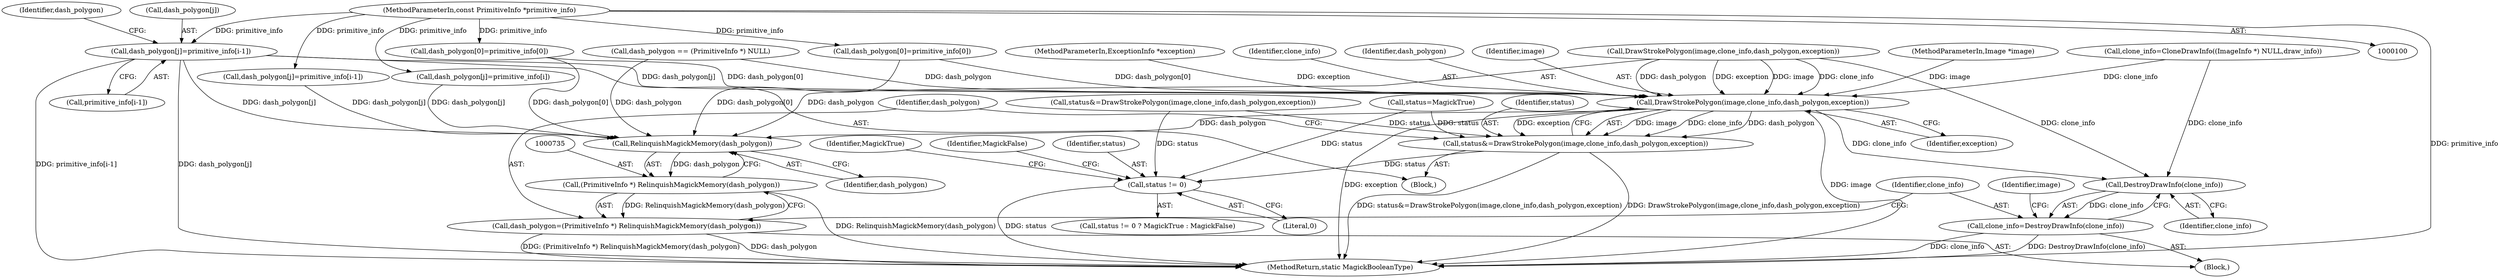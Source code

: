 digraph "0_ImageMagick_726812fa2fa7ce16bcf58f6e115f65427a1c0950_0@array" {
"1000673" [label="(Call,dash_polygon[j]=primitive_info[i-1])"];
"1000102" [label="(MethodParameterIn,const PrimitiveInfo *primitive_info)"];
"1000727" [label="(Call,DrawStrokePolygon(image,clone_info,dash_polygon,exception))"];
"1000725" [label="(Call,status&=DrawStrokePolygon(image,clone_info,dash_polygon,exception))"];
"1000756" [label="(Call,status != 0)"];
"1000736" [label="(Call,RelinquishMagickMemory(dash_polygon))"];
"1000734" [label="(Call,(PrimitiveInfo *) RelinquishMagickMemory(dash_polygon))"];
"1000732" [label="(Call,dash_polygon=(PrimitiveInfo *) RelinquishMagickMemory(dash_polygon))"];
"1000740" [label="(Call,DestroyDrawInfo(clone_info))"];
"1000738" [label="(Call,clone_info=DestroyDrawInfo(clone_info))"];
"1000737" [label="(Identifier,dash_polygon)"];
"1000761" [label="(MethodReturn,static MagickBooleanType)"];
"1000732" [label="(Call,dash_polygon=(PrimitiveInfo *) RelinquishMagickMemory(dash_polygon))"];
"1000734" [label="(Call,(PrimitiveInfo *) RelinquishMagickMemory(dash_polygon))"];
"1000740" [label="(Call,DestroyDrawInfo(clone_info))"];
"1000756" [label="(Call,status != 0)"];
"1000758" [label="(Literal,0)"];
"1000727" [label="(Call,DrawStrokePolygon(image,clone_info,dash_polygon,exception))"];
"1000436" [label="(Call,dash_polygon[0]=primitive_info[0])"];
"1000745" [label="(Identifier,image)"];
"1000309" [label="(Call,status=MagickTrue)"];
"1000509" [label="(Call,dash_polygon[j]=primitive_info[i-1])"];
"1000730" [label="(Identifier,dash_polygon)"];
"1000760" [label="(Identifier,MagickFalse)"];
"1000642" [label="(Call,dash_polygon[j]=primitive_info[i])"];
"1000728" [label="(Identifier,image)"];
"1000757" [label="(Identifier,status)"];
"1000726" [label="(Identifier,status)"];
"1000731" [label="(Identifier,exception)"];
"1000191" [label="(Call,dash_polygon[0]=primitive_info[0])"];
"1000686" [label="(Identifier,dash_polygon)"];
"1000677" [label="(Call,primitive_info[i-1])"];
"1000105" [label="(Block,)"];
"1000595" [label="(Call,DrawStrokePolygon(image,clone_info,dash_polygon,exception))"];
"1000755" [label="(Call,status != 0 ? MagickTrue : MagickFalse)"];
"1000738" [label="(Call,clone_info=DestroyDrawInfo(clone_info))"];
"1000739" [label="(Identifier,clone_info)"];
"1000672" [label="(Block,)"];
"1000674" [label="(Call,dash_polygon[j])"];
"1000593" [label="(Call,status&=DrawStrokePolygon(image,clone_info,dash_polygon,exception))"];
"1000103" [label="(MethodParameterIn,Image *image)"];
"1000741" [label="(Identifier,clone_info)"];
"1000736" [label="(Call,RelinquishMagickMemory(dash_polygon))"];
"1000733" [label="(Identifier,dash_polygon)"];
"1000102" [label="(MethodParameterIn,const PrimitiveInfo *primitive_info)"];
"1000673" [label="(Call,dash_polygon[j]=primitive_info[i-1])"];
"1000725" [label="(Call,status&=DrawStrokePolygon(image,clone_info,dash_polygon,exception))"];
"1000172" [label="(Call,dash_polygon == (PrimitiveInfo *) NULL)"];
"1000179" [label="(Call,clone_info=CloneDrawInfo((ImageInfo *) NULL,draw_info))"];
"1000104" [label="(MethodParameterIn,ExceptionInfo *exception)"];
"1000759" [label="(Identifier,MagickTrue)"];
"1000729" [label="(Identifier,clone_info)"];
"1000673" -> "1000672"  [label="AST: "];
"1000673" -> "1000677"  [label="CFG: "];
"1000674" -> "1000673"  [label="AST: "];
"1000677" -> "1000673"  [label="AST: "];
"1000686" -> "1000673"  [label="CFG: "];
"1000673" -> "1000761"  [label="DDG: primitive_info[i-1]"];
"1000673" -> "1000761"  [label="DDG: dash_polygon[j]"];
"1000102" -> "1000673"  [label="DDG: primitive_info"];
"1000673" -> "1000727"  [label="DDG: dash_polygon[j]"];
"1000673" -> "1000736"  [label="DDG: dash_polygon[j]"];
"1000102" -> "1000100"  [label="AST: "];
"1000102" -> "1000761"  [label="DDG: primitive_info"];
"1000102" -> "1000191"  [label="DDG: primitive_info"];
"1000102" -> "1000436"  [label="DDG: primitive_info"];
"1000102" -> "1000509"  [label="DDG: primitive_info"];
"1000102" -> "1000642"  [label="DDG: primitive_info"];
"1000727" -> "1000725"  [label="AST: "];
"1000727" -> "1000731"  [label="CFG: "];
"1000728" -> "1000727"  [label="AST: "];
"1000729" -> "1000727"  [label="AST: "];
"1000730" -> "1000727"  [label="AST: "];
"1000731" -> "1000727"  [label="AST: "];
"1000725" -> "1000727"  [label="CFG: "];
"1000727" -> "1000761"  [label="DDG: exception"];
"1000727" -> "1000761"  [label="DDG: image"];
"1000727" -> "1000725"  [label="DDG: image"];
"1000727" -> "1000725"  [label="DDG: clone_info"];
"1000727" -> "1000725"  [label="DDG: dash_polygon"];
"1000727" -> "1000725"  [label="DDG: exception"];
"1000595" -> "1000727"  [label="DDG: image"];
"1000595" -> "1000727"  [label="DDG: clone_info"];
"1000595" -> "1000727"  [label="DDG: dash_polygon"];
"1000595" -> "1000727"  [label="DDG: exception"];
"1000103" -> "1000727"  [label="DDG: image"];
"1000179" -> "1000727"  [label="DDG: clone_info"];
"1000436" -> "1000727"  [label="DDG: dash_polygon[0]"];
"1000172" -> "1000727"  [label="DDG: dash_polygon"];
"1000191" -> "1000727"  [label="DDG: dash_polygon[0]"];
"1000104" -> "1000727"  [label="DDG: exception"];
"1000727" -> "1000736"  [label="DDG: dash_polygon"];
"1000727" -> "1000740"  [label="DDG: clone_info"];
"1000725" -> "1000672"  [label="AST: "];
"1000726" -> "1000725"  [label="AST: "];
"1000733" -> "1000725"  [label="CFG: "];
"1000725" -> "1000761"  [label="DDG: DrawStrokePolygon(image,clone_info,dash_polygon,exception)"];
"1000725" -> "1000761"  [label="DDG: status&=DrawStrokePolygon(image,clone_info,dash_polygon,exception)"];
"1000309" -> "1000725"  [label="DDG: status"];
"1000593" -> "1000725"  [label="DDG: status"];
"1000725" -> "1000756"  [label="DDG: status"];
"1000756" -> "1000755"  [label="AST: "];
"1000756" -> "1000758"  [label="CFG: "];
"1000757" -> "1000756"  [label="AST: "];
"1000758" -> "1000756"  [label="AST: "];
"1000759" -> "1000756"  [label="CFG: "];
"1000760" -> "1000756"  [label="CFG: "];
"1000756" -> "1000761"  [label="DDG: status"];
"1000309" -> "1000756"  [label="DDG: status"];
"1000593" -> "1000756"  [label="DDG: status"];
"1000736" -> "1000734"  [label="AST: "];
"1000736" -> "1000737"  [label="CFG: "];
"1000737" -> "1000736"  [label="AST: "];
"1000734" -> "1000736"  [label="CFG: "];
"1000736" -> "1000734"  [label="DDG: dash_polygon"];
"1000642" -> "1000736"  [label="DDG: dash_polygon[j]"];
"1000436" -> "1000736"  [label="DDG: dash_polygon[0]"];
"1000595" -> "1000736"  [label="DDG: dash_polygon"];
"1000172" -> "1000736"  [label="DDG: dash_polygon"];
"1000509" -> "1000736"  [label="DDG: dash_polygon[j]"];
"1000191" -> "1000736"  [label="DDG: dash_polygon[0]"];
"1000734" -> "1000732"  [label="AST: "];
"1000735" -> "1000734"  [label="AST: "];
"1000732" -> "1000734"  [label="CFG: "];
"1000734" -> "1000761"  [label="DDG: RelinquishMagickMemory(dash_polygon)"];
"1000734" -> "1000732"  [label="DDG: RelinquishMagickMemory(dash_polygon)"];
"1000732" -> "1000105"  [label="AST: "];
"1000733" -> "1000732"  [label="AST: "];
"1000739" -> "1000732"  [label="CFG: "];
"1000732" -> "1000761"  [label="DDG: (PrimitiveInfo *) RelinquishMagickMemory(dash_polygon)"];
"1000732" -> "1000761"  [label="DDG: dash_polygon"];
"1000740" -> "1000738"  [label="AST: "];
"1000740" -> "1000741"  [label="CFG: "];
"1000741" -> "1000740"  [label="AST: "];
"1000738" -> "1000740"  [label="CFG: "];
"1000740" -> "1000738"  [label="DDG: clone_info"];
"1000179" -> "1000740"  [label="DDG: clone_info"];
"1000595" -> "1000740"  [label="DDG: clone_info"];
"1000738" -> "1000105"  [label="AST: "];
"1000739" -> "1000738"  [label="AST: "];
"1000745" -> "1000738"  [label="CFG: "];
"1000738" -> "1000761"  [label="DDG: clone_info"];
"1000738" -> "1000761"  [label="DDG: DestroyDrawInfo(clone_info)"];
}
